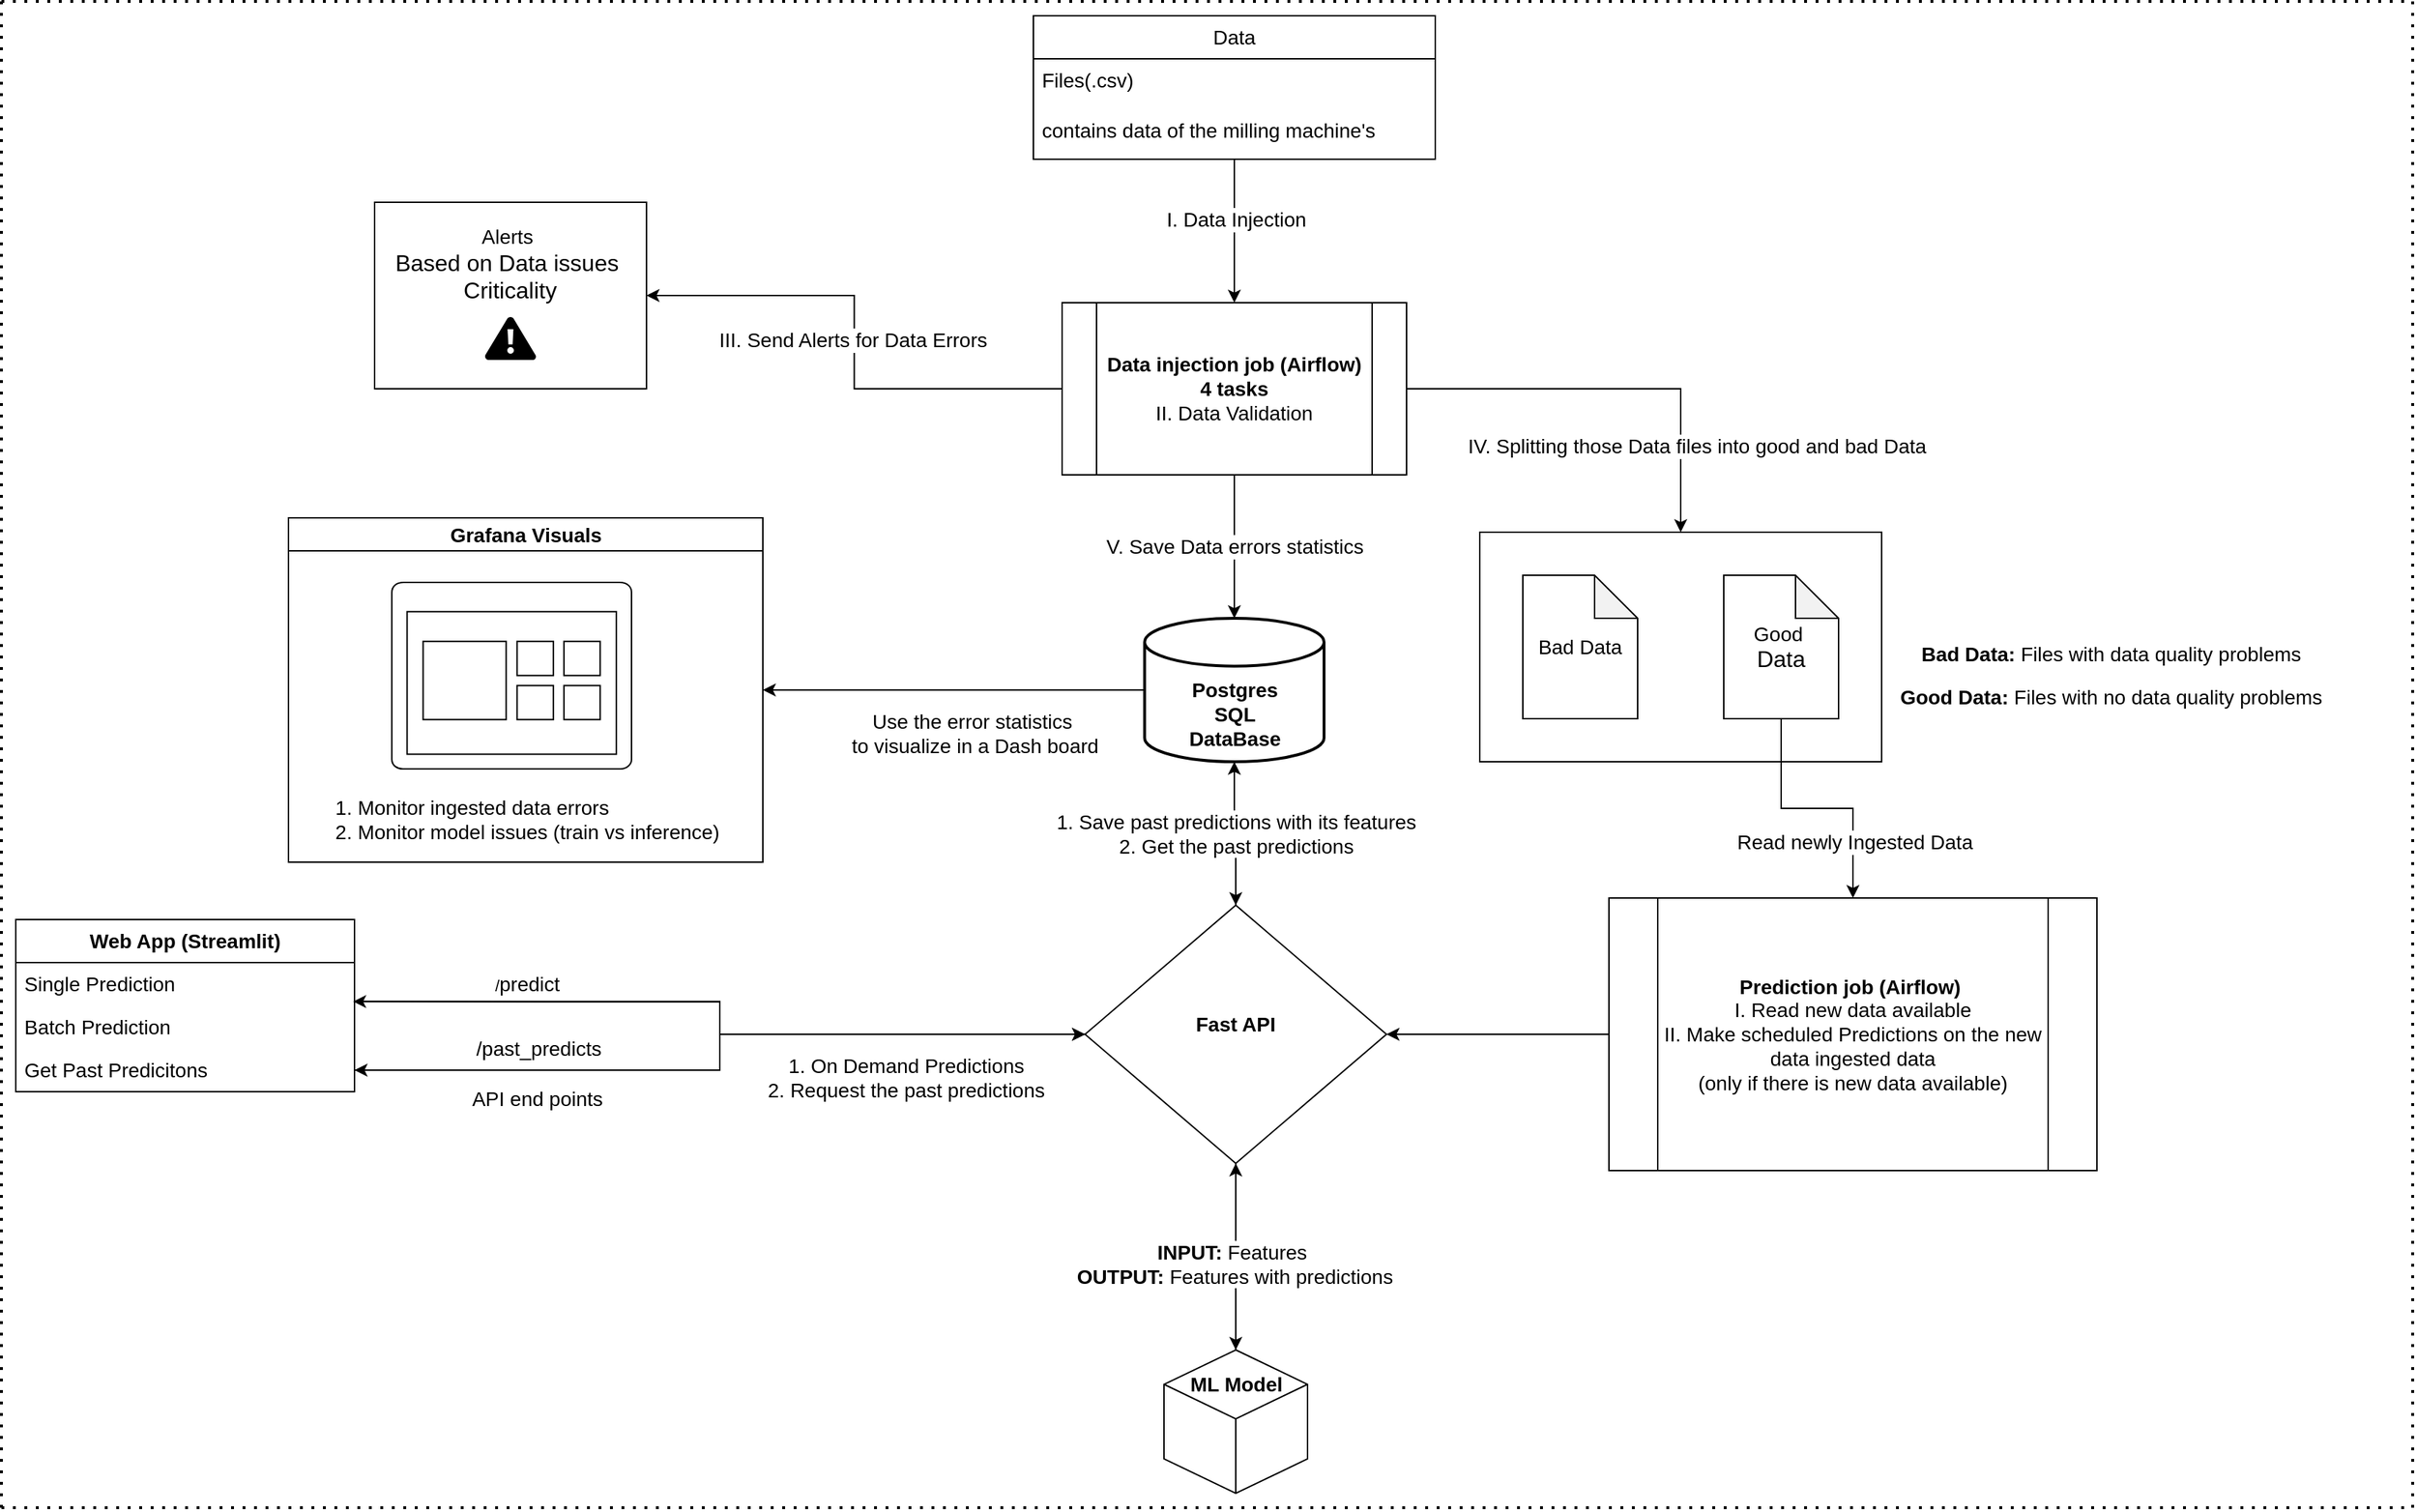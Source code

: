 <mxfile version="26.0.11">
  <diagram name="Page-1" id="q4Z4eDaU1-kc-RzQ45Fz">
    <mxGraphModel dx="3552" dy="2438" grid="1" gridSize="10" guides="1" tooltips="1" connect="1" arrows="1" fold="1" page="1" pageScale="1" pageWidth="827" pageHeight="1169" math="0" shadow="0">
      <root>
        <mxCell id="0" />
        <mxCell id="1" parent="0" />
        <mxCell id="sakHLIIrWzpcfQN5Worv-42" style="edgeStyle=orthogonalEdgeStyle;rounded=0;orthogonalLoop=1;jettySize=auto;html=1;movable=1;resizable=1;rotatable=1;deletable=1;editable=1;locked=0;connectable=1;" parent="1" source="sakHLIIrWzpcfQN5Worv-1" target="sakHLIIrWzpcfQN5Worv-40" edge="1">
          <mxGeometry relative="1" as="geometry">
            <mxPoint x="-118" y="150" as="targetPoint" />
          </mxGeometry>
        </mxCell>
        <mxCell id="gQ93rswjwr_hSNdAnaPl-9" value="&lt;font style=&quot;font-size: 14px;&quot;&gt;I. Data Injection&lt;/font&gt;" style="edgeLabel;html=1;align=center;verticalAlign=middle;resizable=1;points=[];movable=1;rotatable=1;deletable=1;editable=1;locked=0;connectable=1;" parent="sakHLIIrWzpcfQN5Worv-42" vertex="1" connectable="0">
          <mxGeometry x="-0.163" y="1" relative="1" as="geometry">
            <mxPoint as="offset" />
          </mxGeometry>
        </mxCell>
        <mxCell id="sakHLIIrWzpcfQN5Worv-1" value="&lt;font style=&quot;font-size: 14px;&quot;&gt;Data&lt;/font&gt;" style="swimlane;fontStyle=0;childLayout=stackLayout;horizontal=1;startSize=30;horizontalStack=0;resizeParent=1;resizeParentMax=0;resizeLast=0;collapsible=1;marginBottom=0;whiteSpace=wrap;html=1;movable=1;resizable=1;rotatable=1;deletable=1;editable=1;locked=0;connectable=1;" parent="1" vertex="1">
          <mxGeometry x="-1" y="-200" width="280" height="100" as="geometry" />
        </mxCell>
        <mxCell id="dr_40w3VJfTA_0bxVy0W-20" value="" style="endArrow=none;dashed=1;html=1;dashPattern=1 3;strokeWidth=2;rounded=0;fontFamily=Helvetica;fontSize=12;fontColor=default;autosize=1;resizable=0;" edge="1" parent="sakHLIIrWzpcfQN5Worv-1">
          <mxGeometry width="50" height="50" relative="1" as="geometry">
            <mxPoint x="-719" y="-10" as="sourcePoint" />
            <mxPoint x="961" y="-10" as="targetPoint" />
          </mxGeometry>
        </mxCell>
        <mxCell id="sakHLIIrWzpcfQN5Worv-2" value="&lt;font style=&quot;font-size: 14px;&quot;&gt;Files(.csv)&lt;/font&gt;" style="text;strokeColor=none;fillColor=none;align=left;verticalAlign=middle;spacingLeft=4;spacingRight=4;overflow=hidden;points=[[0,0.5],[1,0.5]];portConstraint=eastwest;rotatable=1;whiteSpace=wrap;html=1;movable=1;resizable=1;deletable=1;editable=1;locked=0;connectable=1;" parent="sakHLIIrWzpcfQN5Worv-1" vertex="1">
          <mxGeometry y="30" width="280" height="30" as="geometry" />
        </mxCell>
        <mxCell id="sakHLIIrWzpcfQN5Worv-3" value="&lt;font style=&quot;font-size: 14px;&quot;&gt;contains data of the milling machine&#39;s&lt;/font&gt;" style="text;strokeColor=none;fillColor=none;align=left;verticalAlign=middle;spacingLeft=4;spacingRight=4;overflow=hidden;points=[[0,0.5],[1,0.5]];portConstraint=eastwest;rotatable=1;whiteSpace=wrap;html=1;movable=1;resizable=1;deletable=1;editable=1;locked=0;connectable=1;" parent="sakHLIIrWzpcfQN5Worv-1" vertex="1">
          <mxGeometry y="60" width="280" height="40" as="geometry" />
        </mxCell>
        <mxCell id="dr_40w3VJfTA_0bxVy0W-21" value="" style="endArrow=none;dashed=1;html=1;dashPattern=1 3;strokeWidth=2;rounded=0;fontFamily=Helvetica;fontSize=12;fontColor=default;autosize=1;resizable=0;" edge="1" parent="sakHLIIrWzpcfQN5Worv-1">
          <mxGeometry width="50" height="50" relative="1" as="geometry">
            <mxPoint x="-719" y="-10" as="sourcePoint" />
            <mxPoint x="-719" y="1040" as="targetPoint" />
          </mxGeometry>
        </mxCell>
        <mxCell id="sakHLIIrWzpcfQN5Worv-8" value="&lt;font style=&quot;font-size: 14px;&quot;&gt;&lt;b&gt;Web App&amp;nbsp;&lt;/b&gt;&lt;b style=&quot;background-color: transparent; color: light-dark(rgb(0, 0, 0), rgb(255, 255, 255));&quot;&gt;(Streamlit)&lt;/b&gt;&lt;/font&gt;" style="swimlane;fontStyle=0;childLayout=stackLayout;horizontal=1;startSize=30;horizontalStack=0;resizeParent=1;resizeParentMax=0;resizeLast=0;collapsible=1;marginBottom=0;whiteSpace=wrap;html=1;movable=1;resizable=1;rotatable=1;deletable=1;editable=1;locked=0;connectable=1;" parent="1" vertex="1">
          <mxGeometry x="-710" y="430" width="236" height="120" as="geometry" />
        </mxCell>
        <mxCell id="sakHLIIrWzpcfQN5Worv-9" value="&lt;font style=&quot;font-size: 14px;&quot;&gt;Single Prediction&lt;/font&gt;" style="text;strokeColor=none;fillColor=none;align=left;verticalAlign=middle;spacingLeft=4;spacingRight=4;overflow=hidden;points=[[0,0.5],[1,0.5]];portConstraint=eastwest;rotatable=1;whiteSpace=wrap;html=1;movable=1;resizable=1;deletable=1;editable=1;locked=0;connectable=1;" parent="sakHLIIrWzpcfQN5Worv-8" vertex="1">
          <mxGeometry y="30" width="236" height="30" as="geometry" />
        </mxCell>
        <mxCell id="sakHLIIrWzpcfQN5Worv-10" value="&lt;font style=&quot;font-size: 14px;&quot;&gt;Batch Prediction&lt;/font&gt;" style="text;strokeColor=none;fillColor=none;align=left;verticalAlign=middle;spacingLeft=4;spacingRight=4;overflow=hidden;points=[[0,0.5],[1,0.5]];portConstraint=eastwest;rotatable=1;whiteSpace=wrap;html=1;movable=1;resizable=1;deletable=1;editable=1;locked=0;connectable=1;" parent="sakHLIIrWzpcfQN5Worv-8" vertex="1">
          <mxGeometry y="60" width="236" height="30" as="geometry" />
        </mxCell>
        <mxCell id="sakHLIIrWzpcfQN5Worv-20" value="&lt;font style=&quot;font-size: 14px;&quot;&gt;Get Past Predicitons&lt;/font&gt;" style="text;strokeColor=none;fillColor=none;align=left;verticalAlign=middle;spacingLeft=4;spacingRight=4;overflow=hidden;points=[[0,0.5],[1,0.5]];portConstraint=eastwest;rotatable=1;whiteSpace=wrap;html=1;movable=1;resizable=1;deletable=1;editable=1;locked=0;connectable=1;" parent="sakHLIIrWzpcfQN5Worv-8" vertex="1">
          <mxGeometry y="90" width="236" height="30" as="geometry" />
        </mxCell>
        <mxCell id="sakHLIIrWzpcfQN5Worv-28" style="edgeStyle=orthogonalEdgeStyle;rounded=0;orthogonalLoop=1;jettySize=auto;html=1;entryX=0.996;entryY=0.906;entryDx=0;entryDy=0;entryPerimeter=0;movable=1;resizable=1;rotatable=1;deletable=1;editable=1;locked=0;connectable=1;" parent="1" source="sakHLIIrWzpcfQN5Worv-15" target="sakHLIIrWzpcfQN5Worv-9" edge="1">
          <mxGeometry relative="1" as="geometry" />
        </mxCell>
        <mxCell id="sakHLIIrWzpcfQN5Worv-29" style="edgeStyle=orthogonalEdgeStyle;rounded=0;orthogonalLoop=1;jettySize=auto;html=1;movable=1;resizable=1;rotatable=1;deletable=1;editable=1;locked=0;connectable=1;" parent="1" source="sakHLIIrWzpcfQN5Worv-15" target="sakHLIIrWzpcfQN5Worv-20" edge="1">
          <mxGeometry relative="1" as="geometry" />
        </mxCell>
        <mxCell id="sakHLIIrWzpcfQN5Worv-34" style="edgeStyle=orthogonalEdgeStyle;rounded=0;orthogonalLoop=1;jettySize=auto;html=1;movable=1;resizable=1;rotatable=1;deletable=1;editable=1;locked=0;connectable=1;" parent="1" source="sakHLIIrWzpcfQN5Worv-15" target="sakHLIIrWzpcfQN5Worv-24" edge="1">
          <mxGeometry relative="1" as="geometry" />
        </mxCell>
        <mxCell id="sakHLIIrWzpcfQN5Worv-57" value="" style="edgeStyle=orthogonalEdgeStyle;rounded=0;orthogonalLoop=1;jettySize=auto;html=1;movable=1;resizable=1;rotatable=1;deletable=1;editable=1;locked=0;connectable=1;" parent="1" source="sakHLIIrWzpcfQN5Worv-15" target="sakHLIIrWzpcfQN5Worv-18" edge="1">
          <mxGeometry relative="1" as="geometry" />
        </mxCell>
        <mxCell id="sakHLIIrWzpcfQN5Worv-15" value="&lt;b&gt;&lt;font style=&quot;font-size: 14px;&quot;&gt;Fast API&lt;/font&gt;&lt;/b&gt;&lt;div&gt;&lt;br&gt;&lt;/div&gt;" style="rhombus;whiteSpace=wrap;html=1;movable=1;resizable=1;rotatable=1;deletable=1;editable=1;locked=0;connectable=1;" parent="1" vertex="1">
          <mxGeometry x="35" y="420" width="210" height="180" as="geometry" />
        </mxCell>
        <mxCell id="sakHLIIrWzpcfQN5Worv-13" style="edgeStyle=orthogonalEdgeStyle;rounded=0;orthogonalLoop=1;jettySize=auto;html=1;exitX=1;exitY=-0.094;exitDx=0;exitDy=0;exitPerimeter=0;movable=1;resizable=1;rotatable=1;deletable=1;editable=1;locked=0;connectable=1;" parent="1" source="sakHLIIrWzpcfQN5Worv-10" target="sakHLIIrWzpcfQN5Worv-15" edge="1">
          <mxGeometry relative="1" as="geometry">
            <mxPoint x="130" y="370" as="targetPoint" />
          </mxGeometry>
        </mxCell>
        <mxCell id="gQ93rswjwr_hSNdAnaPl-1" value="/&lt;font style=&quot;font-size: 14px;&quot;&gt;predict&lt;/font&gt;" style="edgeLabel;html=1;align=center;verticalAlign=middle;resizable=1;points=[];movable=1;rotatable=1;deletable=1;editable=1;locked=0;connectable=1;" parent="sakHLIIrWzpcfQN5Worv-13" vertex="1" connectable="0">
          <mxGeometry x="-0.549" y="-2" relative="1" as="geometry">
            <mxPoint y="-14" as="offset" />
          </mxGeometry>
        </mxCell>
        <mxCell id="sakHLIIrWzpcfQN5Worv-56" value="" style="edgeStyle=orthogonalEdgeStyle;rounded=0;orthogonalLoop=1;jettySize=auto;html=1;movable=1;resizable=1;rotatable=1;deletable=1;editable=1;locked=0;connectable=1;" parent="1" source="sakHLIIrWzpcfQN5Worv-18" target="sakHLIIrWzpcfQN5Worv-15" edge="1">
          <mxGeometry relative="1" as="geometry" />
        </mxCell>
        <mxCell id="gQ93rswjwr_hSNdAnaPl-6" value="&lt;font style=&quot;font-size: 14px;&quot;&gt;&lt;b&gt;INPUT:&lt;/b&gt;&amp;nbsp;Features&amp;nbsp;&lt;/font&gt;&lt;div&gt;&lt;font style=&quot;font-size: 14px;&quot;&gt;&lt;b&gt;OUTPUT: &lt;/b&gt;Features with predictions&lt;/font&gt;&lt;/div&gt;" style="edgeLabel;html=1;align=center;verticalAlign=middle;resizable=1;points=[];movable=1;rotatable=1;deletable=1;editable=1;locked=0;connectable=1;" parent="sakHLIIrWzpcfQN5Worv-56" vertex="1" connectable="0">
          <mxGeometry x="-0.208" y="-3" relative="1" as="geometry">
            <mxPoint x="-4" y="-9" as="offset" />
          </mxGeometry>
        </mxCell>
        <mxCell id="sakHLIIrWzpcfQN5Worv-18" value="&lt;b&gt;&lt;font style=&quot;font-size: 14px;&quot;&gt;ML Model&lt;/font&gt;&lt;/b&gt;&lt;div&gt;&lt;div&gt;&lt;b&gt;&lt;font size=&quot;3&quot;&gt;&lt;br&gt;&lt;/font&gt;&lt;/b&gt;&lt;/div&gt;&lt;div&gt;&lt;b&gt;&lt;font size=&quot;3&quot;&gt;&lt;br&gt;&lt;/font&gt;&lt;/b&gt;&lt;/div&gt;&lt;div&gt;&lt;br&gt;&lt;/div&gt;&lt;/div&gt;" style="html=1;shape=mxgraph.basic.isocube;isoAngle=15;movable=1;resizable=1;rotatable=1;deletable=1;editable=1;locked=0;connectable=1;" parent="1" vertex="1">
          <mxGeometry x="90" y="730" width="100" height="100" as="geometry" />
        </mxCell>
        <mxCell id="sakHLIIrWzpcfQN5Worv-22" style="edgeStyle=orthogonalEdgeStyle;rounded=0;orthogonalLoop=1;jettySize=auto;html=1;movable=1;resizable=1;rotatable=1;deletable=1;editable=1;locked=0;connectable=1;" parent="1" source="sakHLIIrWzpcfQN5Worv-20" target="sakHLIIrWzpcfQN5Worv-15" edge="1">
          <mxGeometry relative="1" as="geometry" />
        </mxCell>
        <mxCell id="gQ93rswjwr_hSNdAnaPl-2" value="&lt;font style=&quot;font-size: 14px;&quot;&gt;/past_predicts&lt;/font&gt;" style="edgeLabel;html=1;align=center;verticalAlign=middle;resizable=1;points=[];movable=1;rotatable=1;deletable=1;editable=1;locked=0;connectable=1;" parent="sakHLIIrWzpcfQN5Worv-22" vertex="1" connectable="0">
          <mxGeometry x="-0.523" y="-1" relative="1" as="geometry">
            <mxPoint y="-16" as="offset" />
          </mxGeometry>
        </mxCell>
        <mxCell id="gQ93rswjwr_hSNdAnaPl-5" value="&lt;font style=&quot;font-size: 14px;&quot;&gt;1. On Demand Predictions&lt;/font&gt;&lt;div&gt;&lt;font style=&quot;font-size: 14px;&quot;&gt;2. Request the past predictions&lt;/font&gt;&lt;/div&gt;" style="edgeLabel;html=1;align=center;verticalAlign=middle;resizable=1;points=[];movable=1;rotatable=1;deletable=1;editable=1;locked=0;connectable=1;" parent="sakHLIIrWzpcfQN5Worv-22" vertex="1" connectable="0">
          <mxGeometry x="0.569" relative="1" as="geometry">
            <mxPoint x="-10" y="30" as="offset" />
          </mxGeometry>
        </mxCell>
        <mxCell id="sakHLIIrWzpcfQN5Worv-33" style="edgeStyle=orthogonalEdgeStyle;rounded=0;orthogonalLoop=1;jettySize=auto;html=1;movable=1;resizable=1;rotatable=1;deletable=1;editable=1;locked=0;connectable=1;" parent="1" source="sakHLIIrWzpcfQN5Worv-24" target="sakHLIIrWzpcfQN5Worv-15" edge="1">
          <mxGeometry relative="1" as="geometry" />
        </mxCell>
        <mxCell id="gQ93rswjwr_hSNdAnaPl-4" value="&lt;font style=&quot;font-size: 14px;&quot;&gt;1. Save past predictions with its features&lt;/font&gt;&lt;div&gt;&lt;font style=&quot;font-size: 14px;&quot;&gt;2. Get the past predictions&lt;/font&gt;&lt;/div&gt;" style="edgeLabel;html=1;align=center;verticalAlign=middle;resizable=1;points=[];movable=1;rotatable=1;deletable=1;editable=1;locked=0;connectable=1;" parent="sakHLIIrWzpcfQN5Worv-33" vertex="1" connectable="0">
          <mxGeometry x="0.045" y="4" relative="1" as="geometry">
            <mxPoint x="-4" y="-2" as="offset" />
          </mxGeometry>
        </mxCell>
        <mxCell id="sakHLIIrWzpcfQN5Worv-24" value="&lt;div&gt;&lt;b&gt;&lt;font style=&quot;font-size: 14px;&quot;&gt;&lt;br&gt;&lt;/font&gt;&lt;/b&gt;&lt;/div&gt;&lt;div&gt;&lt;b&gt;&lt;font style=&quot;font-size: 14px;&quot;&gt;&lt;br&gt;&lt;/font&gt;&lt;/b&gt;&lt;/div&gt;&lt;b&gt;&lt;font style=&quot;font-size: 14px;&quot;&gt;Postgres&lt;/font&gt;&lt;/b&gt;&lt;div&gt;&lt;b&gt;&lt;font style=&quot;font-size: 14px;&quot;&gt;SQL&lt;/font&gt;&lt;/b&gt;&lt;/div&gt;&lt;div&gt;&lt;b&gt;&lt;font style=&quot;font-size: 14px;&quot;&gt;DataBase&lt;/font&gt;&lt;/b&gt;&lt;/div&gt;" style="strokeWidth=2;html=1;shape=mxgraph.flowchart.database;whiteSpace=wrap;movable=1;resizable=1;rotatable=1;deletable=1;editable=1;locked=0;connectable=1;" parent="1" vertex="1">
          <mxGeometry x="76.5" y="220" width="125" height="100" as="geometry" />
        </mxCell>
        <mxCell id="sakHLIIrWzpcfQN5Worv-47" value="" style="edgeStyle=orthogonalEdgeStyle;rounded=0;orthogonalLoop=1;jettySize=auto;html=1;entryX=0.5;entryY=0;entryDx=0;entryDy=0;movable=1;resizable=1;rotatable=1;deletable=1;editable=1;locked=0;connectable=1;" parent="1" source="sakHLIIrWzpcfQN5Worv-40" target="sakHLIIrWzpcfQN5Worv-48" edge="1">
          <mxGeometry relative="1" as="geometry">
            <mxPoint x="-160" y="80" as="targetPoint" />
          </mxGeometry>
        </mxCell>
        <mxCell id="gQ93rswjwr_hSNdAnaPl-10" value="&lt;font style=&quot;font-size: 14px;&quot;&gt;IV. Splitting those Data files into good and bad Data&lt;/font&gt;" style="edgeLabel;html=1;align=center;verticalAlign=middle;resizable=1;points=[];movable=1;rotatable=1;deletable=1;editable=1;locked=0;connectable=1;" parent="sakHLIIrWzpcfQN5Worv-47" vertex="1" connectable="0">
          <mxGeometry x="0.028" relative="1" as="geometry">
            <mxPoint x="52" y="40" as="offset" />
          </mxGeometry>
        </mxCell>
        <mxCell id="sakHLIIrWzpcfQN5Worv-51" style="edgeStyle=orthogonalEdgeStyle;rounded=0;orthogonalLoop=1;jettySize=auto;html=1;movable=1;resizable=1;rotatable=1;deletable=1;editable=1;locked=0;connectable=1;" parent="1" source="sakHLIIrWzpcfQN5Worv-40" target="sakHLIIrWzpcfQN5Worv-24" edge="1">
          <mxGeometry relative="1" as="geometry" />
        </mxCell>
        <mxCell id="gQ93rswjwr_hSNdAnaPl-8" value="&lt;font style=&quot;font-size: 14px;&quot;&gt;V. Save Data errors statistics&lt;/font&gt;" style="edgeLabel;html=1;align=center;verticalAlign=middle;resizable=1;points=[];movable=1;rotatable=1;deletable=1;editable=1;locked=0;connectable=1;" parent="sakHLIIrWzpcfQN5Worv-51" vertex="1" connectable="0">
          <mxGeometry x="-0.236" y="-1" relative="1" as="geometry">
            <mxPoint x="1" y="12" as="offset" />
          </mxGeometry>
        </mxCell>
        <mxCell id="gQ93rswjwr_hSNdAnaPl-11" style="edgeStyle=orthogonalEdgeStyle;rounded=0;orthogonalLoop=1;jettySize=auto;html=1;entryX=1;entryY=0.5;entryDx=0;entryDy=0;movable=1;resizable=1;rotatable=1;deletable=1;editable=1;locked=0;connectable=1;" parent="1" source="sakHLIIrWzpcfQN5Worv-40" target="gQ93rswjwr_hSNdAnaPl-15" edge="1">
          <mxGeometry relative="1" as="geometry">
            <mxPoint x="-200" as="targetPoint" />
          </mxGeometry>
        </mxCell>
        <mxCell id="gQ93rswjwr_hSNdAnaPl-12" value="&lt;font style=&quot;font-size: 14px;&quot;&gt;III. Send Alerts for Data Errors&lt;/font&gt;" style="edgeLabel;html=1;align=center;verticalAlign=middle;resizable=1;points=[];movable=1;rotatable=1;deletable=1;editable=1;locked=0;connectable=1;" parent="gQ93rswjwr_hSNdAnaPl-11" vertex="1" connectable="0">
          <mxGeometry x="0.015" y="-5" relative="1" as="geometry">
            <mxPoint x="-6" y="1" as="offset" />
          </mxGeometry>
        </mxCell>
        <mxCell id="sakHLIIrWzpcfQN5Worv-40" value="&lt;font style=&quot;font-size: 14px;&quot;&gt;&lt;b style=&quot;background-color: transparent; color: light-dark(rgb(0, 0, 0), rgb(255, 255, 255));&quot;&gt;Data injection job&amp;nbsp;&lt;/b&gt;&lt;b&gt;(Airflow)&lt;/b&gt;&lt;/font&gt;&lt;div&gt;&lt;b&gt;&lt;font style=&quot;font-size: 14px;&quot;&gt;4 tasks&lt;br&gt;&lt;/font&gt;&lt;/b&gt;&lt;div&gt;&lt;font style=&quot;font-size: 14px;&quot;&gt;II. Data Validation&lt;/font&gt;&lt;/div&gt;&lt;/div&gt;" style="shape=process;whiteSpace=wrap;html=1;backgroundOutline=1;movable=1;resizable=1;rotatable=1;deletable=1;editable=1;locked=0;connectable=1;" parent="1" vertex="1">
          <mxGeometry x="19" width="240" height="120" as="geometry" />
        </mxCell>
        <mxCell id="sakHLIIrWzpcfQN5Worv-54" style="edgeStyle=orthogonalEdgeStyle;rounded=0;orthogonalLoop=1;jettySize=auto;html=1;entryX=1;entryY=0.5;entryDx=0;entryDy=0;movable=1;resizable=1;rotatable=1;deletable=1;editable=1;locked=0;connectable=1;" parent="1" source="sakHLIIrWzpcfQN5Worv-45" target="sakHLIIrWzpcfQN5Worv-15" edge="1">
          <mxGeometry relative="1" as="geometry">
            <mxPoint x="450" y="450" as="targetPoint" />
          </mxGeometry>
        </mxCell>
        <mxCell id="sakHLIIrWzpcfQN5Worv-45" value="&lt;font style=&quot;font-size: 14px;&quot;&gt;&lt;b style=&quot;&quot;&gt;Prediction job (Airflow)&lt;/b&gt;&lt;span style=&quot;background-color: transparent; color: light-dark(rgb(0, 0, 0), rgb(255, 255, 255));&quot;&gt;&amp;nbsp;&lt;/span&gt;&lt;/font&gt;&lt;div&gt;&lt;font style=&quot;font-size: 14px;&quot;&gt;&lt;span style=&quot;background-color: transparent; color: light-dark(rgb(0, 0, 0), rgb(255, 255, 255));&quot;&gt;I. Read&amp;nbsp;&lt;/span&gt;&lt;span style=&quot;background-color: transparent; color: light-dark(rgb(0, 0, 0), rgb(255, 255, 255));&quot;&gt;new data available&lt;/span&gt;&lt;/font&gt;&lt;/div&gt;&lt;div&gt;&lt;span style=&quot;background-color: transparent; color: light-dark(rgb(0, 0, 0), rgb(255, 255, 255));&quot;&gt;&lt;font style=&quot;font-size: 14px;&quot;&gt;II. Make scheduled Predictions on the new data ingested data&lt;/font&gt;&lt;/span&gt;&lt;/div&gt;&lt;div&gt;&lt;span style=&quot;background-color: transparent; color: light-dark(rgb(0, 0, 0), rgb(255, 255, 255));&quot;&gt;&lt;font style=&quot;font-size: 14px;&quot;&gt;(only if there is new data available)&lt;/font&gt;&lt;/span&gt;&lt;/div&gt;" style="shape=process;whiteSpace=wrap;html=1;backgroundOutline=1;movable=1;resizable=1;rotatable=1;deletable=1;editable=1;locked=0;connectable=1;" parent="1" vertex="1">
          <mxGeometry x="400" y="415" width="340" height="190" as="geometry" />
        </mxCell>
        <mxCell id="sakHLIIrWzpcfQN5Worv-66" style="edgeStyle=orthogonalEdgeStyle;rounded=0;orthogonalLoop=1;jettySize=auto;html=1;entryX=1;entryY=0.5;entryDx=0;entryDy=0;movable=1;resizable=1;rotatable=1;deletable=1;editable=1;locked=0;connectable=1;" parent="1" source="sakHLIIrWzpcfQN5Worv-24" target="sakHLIIrWzpcfQN5Worv-67" edge="1">
          <mxGeometry relative="1" as="geometry" />
        </mxCell>
        <mxCell id="gQ93rswjwr_hSNdAnaPl-7" value="&lt;font style=&quot;font-size: 14px;&quot;&gt;Use the error statistics&lt;/font&gt;&lt;div&gt;&lt;font style=&quot;font-size: 14px;&quot;&gt;&amp;nbsp;to visualize in a Dash board&lt;/font&gt;&lt;/div&gt;" style="edgeLabel;html=1;align=center;verticalAlign=middle;resizable=1;points=[];movable=1;rotatable=1;deletable=1;editable=1;locked=0;connectable=1;" parent="sakHLIIrWzpcfQN5Worv-66" vertex="1" connectable="0">
          <mxGeometry x="-0.068" y="-5" relative="1" as="geometry">
            <mxPoint x="3" y="35" as="offset" />
          </mxGeometry>
        </mxCell>
        <mxCell id="sakHLIIrWzpcfQN5Worv-67" value="&lt;font style=&quot;font-size: 14px;&quot;&gt;Grafana Visuals&lt;/font&gt;" style="swimlane;whiteSpace=wrap;html=1;movable=1;resizable=1;rotatable=1;deletable=1;editable=1;locked=0;connectable=1;" parent="1" vertex="1">
          <mxGeometry x="-520" y="150" width="330.5" height="240" as="geometry" />
        </mxCell>
        <mxCell id="sakHLIIrWzpcfQN5Worv-63" value="" style="sketch=0;pointerEvents=1;shadow=0;dashed=0;html=1;strokeColor=#000000;labelPosition=center;verticalLabelPosition=bottom;verticalAlign=top;align=center;fillColor=#FFFFFF;shape=mxgraph.mscae.oms.dashboard;movable=1;resizable=1;rotatable=1;deletable=1;editable=1;locked=0;connectable=1;" parent="sakHLIIrWzpcfQN5Worv-67" vertex="1">
          <mxGeometry x="72" y="45" width="167" height="130" as="geometry" />
        </mxCell>
        <mxCell id="dr_40w3VJfTA_0bxVy0W-6" value="&lt;div style=&quot;text-align: left;&quot;&gt;&lt;span style=&quot;background-color: transparent; color: light-dark(rgb(0, 0, 0), rgb(255, 255, 255));&quot;&gt;&lt;font style=&quot;font-size: 14px;&quot;&gt;1. Monitor ingested data errors&lt;/font&gt;&lt;/span&gt;&lt;/div&gt;&lt;div&gt;&lt;font style=&quot;font-size: 14px;&quot;&gt;2. Monitor model issues (train vs inference)&lt;/font&gt;&lt;/div&gt;" style="text;html=1;align=center;verticalAlign=middle;resizable=1;points=[];autosize=1;strokeColor=none;fillColor=none;fontFamily=Helvetica;fontSize=12;fontColor=default;movable=1;rotatable=1;deletable=1;editable=1;locked=0;connectable=1;" vertex="1" parent="sakHLIIrWzpcfQN5Worv-67">
          <mxGeometry x="20.5" y="185" width="290" height="50" as="geometry" />
        </mxCell>
        <mxCell id="gQ93rswjwr_hSNdAnaPl-3" value="&lt;font style=&quot;font-size: 14px;&quot;&gt;API end points&lt;/font&gt;" style="text;html=1;align=center;verticalAlign=middle;resizable=1;points=[];autosize=1;strokeColor=none;fillColor=none;movable=1;rotatable=1;deletable=1;editable=1;locked=0;connectable=1;" parent="1" vertex="1">
          <mxGeometry x="-402" y="540" width="110" height="30" as="geometry" />
        </mxCell>
        <mxCell id="gQ93rswjwr_hSNdAnaPl-16" value="" style="group;movable=1;resizable=1;rotatable=1;deletable=1;editable=1;locked=0;connectable=1;" parent="1" vertex="1" connectable="0">
          <mxGeometry x="-460" y="-70" width="195" height="130" as="geometry" />
        </mxCell>
        <mxCell id="gQ93rswjwr_hSNdAnaPl-15" value="" style="rounded=0;whiteSpace=wrap;html=1;direction=east;movable=1;resizable=1;rotatable=1;deletable=1;editable=1;locked=0;connectable=1;" parent="gQ93rswjwr_hSNdAnaPl-16" vertex="1">
          <mxGeometry width="189.429" height="130" as="geometry" />
        </mxCell>
        <mxCell id="gQ93rswjwr_hSNdAnaPl-14" value="" style="verticalLabelPosition=bottom;html=1;verticalAlign=top;align=center;strokeColor=none;fillColor=#000000;shape=mxgraph.azure.azure_alert;movable=1;resizable=1;rotatable=1;deletable=1;editable=1;locked=0;connectable=1;" parent="gQ93rswjwr_hSNdAnaPl-16" vertex="1">
          <mxGeometry x="76.88" y="80" width="35.66" height="30" as="geometry" />
        </mxCell>
        <mxCell id="dr_40w3VJfTA_0bxVy0W-2" value="&lt;font style=&quot;font-size: 14px;&quot;&gt;Alerts&amp;nbsp;&lt;/font&gt;&lt;div style=&quot;text-wrap-mode: nowrap;&quot;&gt;&lt;span style=&quot;text-wrap-mode: wrap;&quot;&gt;&lt;font size=&quot;3&quot;&gt;Based on Data issues&amp;nbsp;&lt;/font&gt;&lt;/span&gt;&lt;/div&gt;&lt;div style=&quot;text-wrap-mode: nowrap;&quot;&gt;&lt;font size=&quot;3&quot;&gt;&lt;span style=&quot;text-wrap-mode: wrap;&quot;&gt;Critical&lt;/span&gt;&lt;span style=&quot;text-wrap-mode: wrap; background-color: transparent; color: light-dark(rgb(0, 0, 0), rgb(255, 255, 255));&quot;&gt;ity&lt;/span&gt;&lt;/font&gt;&lt;/div&gt;&lt;div&gt;&lt;span style=&quot;text-wrap-mode: wrap; background-color: transparent; color: light-dark(rgb(0, 0, 0), rgb(255, 255, 255));&quot;&gt;&lt;br&gt;&lt;/span&gt;&lt;/div&gt;&lt;div style=&quot;text-wrap-mode: nowrap;&quot;&gt;&lt;/div&gt;" style="text;html=1;align=center;verticalAlign=middle;whiteSpace=wrap;rounded=0;fontFamily=Helvetica;fontSize=12;fontColor=default;autosize=1;resizable=1;movable=1;rotatable=1;deletable=1;editable=1;locked=0;connectable=1;" vertex="1" parent="gQ93rswjwr_hSNdAnaPl-16">
          <mxGeometry x="-5.571" y="10" width="200.571" height="80" as="geometry" />
        </mxCell>
        <mxCell id="dr_40w3VJfTA_0bxVy0W-3" value="" style="group;movable=1;resizable=1;rotatable=1;deletable=1;editable=1;locked=0;connectable=1;" vertex="1" connectable="0" parent="1">
          <mxGeometry x="310" y="160" width="280" height="160" as="geometry" />
        </mxCell>
        <mxCell id="sakHLIIrWzpcfQN5Worv-48" value="" style="rounded=0;whiteSpace=wrap;html=1;movable=1;resizable=1;rotatable=1;deletable=1;editable=1;locked=0;connectable=1;" parent="dr_40w3VJfTA_0bxVy0W-3" vertex="1">
          <mxGeometry width="280" height="160" as="geometry" />
        </mxCell>
        <mxCell id="sakHLIIrWzpcfQN5Worv-49" value="&lt;font style=&quot;font-size: 14px;&quot;&gt;Good&amp;nbsp;&lt;/font&gt;&lt;div&gt;&lt;font size=&quot;3&quot;&gt;Data&lt;/font&gt;&lt;/div&gt;" style="shape=note;whiteSpace=wrap;html=1;backgroundOutline=1;darkOpacity=0.05;movable=1;resizable=1;rotatable=1;deletable=1;editable=1;locked=0;connectable=1;" parent="dr_40w3VJfTA_0bxVy0W-3" vertex="1">
          <mxGeometry x="170" y="30" width="80" height="100" as="geometry" />
        </mxCell>
        <mxCell id="sakHLIIrWzpcfQN5Worv-50" value="&lt;font style=&quot;font-size: 14px;&quot;&gt;Bad Data&lt;/font&gt;" style="shape=note;whiteSpace=wrap;html=1;backgroundOutline=1;darkOpacity=0.05;movable=1;resizable=1;rotatable=1;deletable=1;editable=1;locked=0;connectable=1;" parent="dr_40w3VJfTA_0bxVy0W-3" vertex="1">
          <mxGeometry x="30" y="30" width="80" height="100" as="geometry" />
        </mxCell>
        <mxCell id="dr_40w3VJfTA_0bxVy0W-4" style="edgeStyle=orthogonalEdgeStyle;rounded=0;orthogonalLoop=1;jettySize=auto;html=1;exitX=0.5;exitY=1;exitDx=0;exitDy=0;exitPerimeter=0;fontFamily=Helvetica;fontSize=12;fontColor=default;autosize=1;resizable=1;movable=1;rotatable=1;deletable=1;editable=1;locked=0;connectable=1;" edge="1" parent="1" source="sakHLIIrWzpcfQN5Worv-49" target="sakHLIIrWzpcfQN5Worv-45">
          <mxGeometry relative="1" as="geometry" />
        </mxCell>
        <mxCell id="dr_40w3VJfTA_0bxVy0W-5" value="&lt;font style=&quot;font-size: 14px;&quot;&gt;Read newly Ingested Data&lt;/font&gt;" style="edgeLabel;html=1;align=center;verticalAlign=middle;resizable=1;points=[];fontFamily=Helvetica;fontSize=12;fontColor=default;autosize=1;fillColor=none;gradientColor=none;movable=1;rotatable=1;deletable=1;editable=1;locked=0;connectable=1;" vertex="1" connectable="0" parent="dr_40w3VJfTA_0bxVy0W-4">
          <mxGeometry x="-0.039" y="1" width="190" height="30" relative="1" as="geometry">
            <mxPoint x="-66" y="9" as="offset" />
          </mxGeometry>
        </mxCell>
        <mxCell id="dr_40w3VJfTA_0bxVy0W-8" value="&lt;font style=&quot;font-size: 14px;&quot;&gt;&lt;b&gt;Bad Data: &lt;/b&gt;Files with data quality problems&lt;/font&gt;" style="text;html=1;align=center;verticalAlign=middle;whiteSpace=wrap;rounded=0;fontFamily=Helvetica;fontSize=12;fontColor=default;autosize=1;resizable=1;movable=1;rotatable=1;deletable=1;editable=1;locked=0;connectable=1;" vertex="1" parent="1">
          <mxGeometry x="605" y="230" width="290" height="30" as="geometry" />
        </mxCell>
        <mxCell id="dr_40w3VJfTA_0bxVy0W-9" value="&lt;font style=&quot;font-size: 14px;&quot;&gt;&lt;b&gt;Good Data: &lt;/b&gt;Files with no data quality problems&lt;/font&gt;" style="text;html=1;align=center;verticalAlign=middle;whiteSpace=wrap;rounded=0;fontFamily=Helvetica;fontSize=12;fontColor=default;autosize=1;resizable=1;movable=1;rotatable=1;deletable=1;editable=1;locked=0;connectable=1;" vertex="1" parent="1">
          <mxGeometry x="590" y="260" width="320" height="30" as="geometry" />
        </mxCell>
        <mxCell id="dr_40w3VJfTA_0bxVy0W-19" value="" style="endArrow=none;dashed=1;html=1;dashPattern=1 3;strokeWidth=2;rounded=0;fontFamily=Helvetica;fontSize=12;fontColor=default;autosize=1;resizable=0;" edge="1" parent="1">
          <mxGeometry width="50" height="50" relative="1" as="geometry">
            <mxPoint x="-720" y="840" as="sourcePoint" />
            <mxPoint x="960" y="840" as="targetPoint" />
          </mxGeometry>
        </mxCell>
        <mxCell id="dr_40w3VJfTA_0bxVy0W-22" value="" style="endArrow=none;dashed=1;html=1;dashPattern=1 3;strokeWidth=2;rounded=0;fontFamily=Helvetica;fontSize=12;fontColor=default;autosize=1;resizable=0;" edge="1" parent="1">
          <mxGeometry width="50" height="50" relative="1" as="geometry">
            <mxPoint x="960" y="-210" as="sourcePoint" />
            <mxPoint x="960" y="840" as="targetPoint" />
          </mxGeometry>
        </mxCell>
      </root>
    </mxGraphModel>
  </diagram>
</mxfile>
